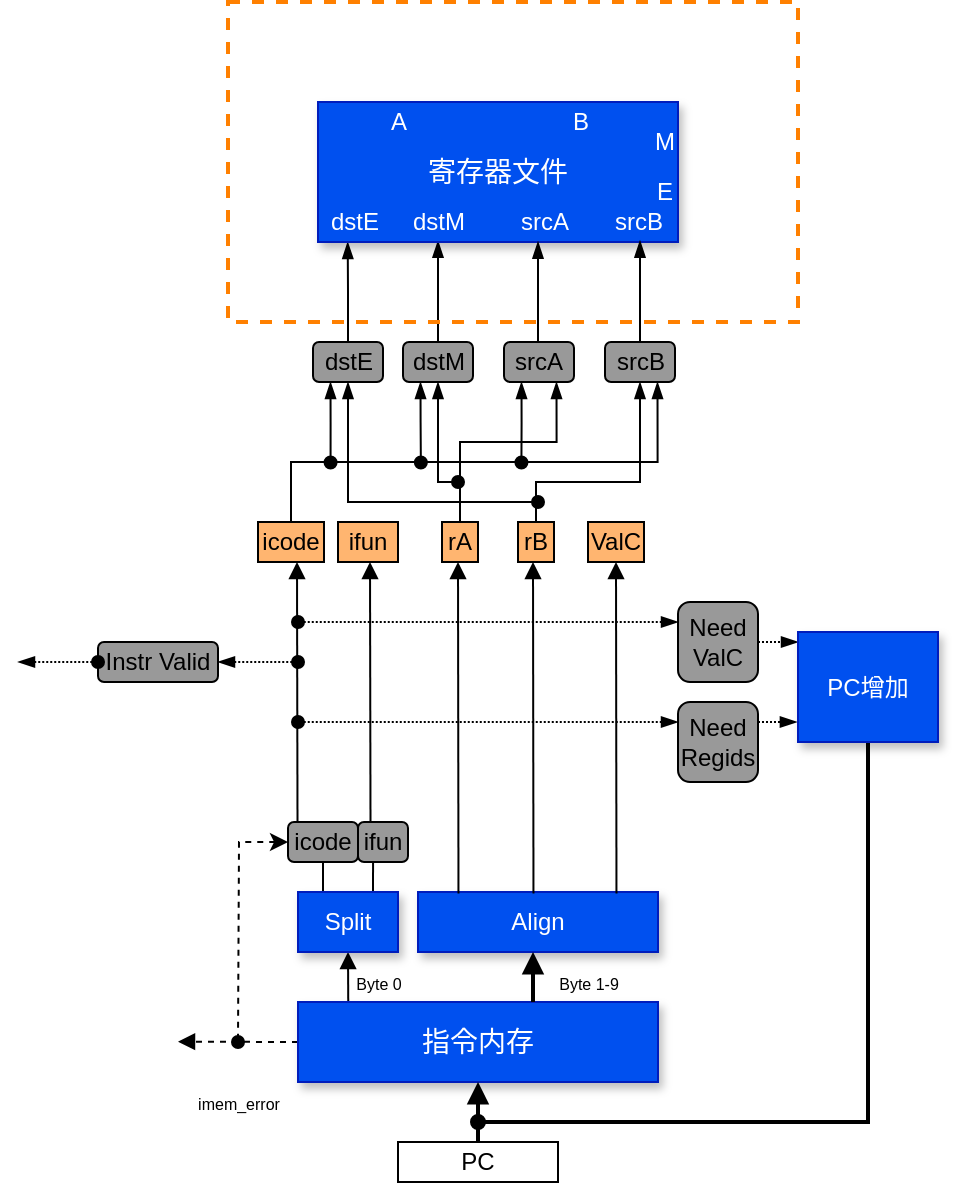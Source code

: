 <mxfile version="12.2.4" pages="1"><diagram id="330OC3FArHZUVUXuSvJJ" name="Page-1"><mxGraphModel dx="893" dy="686" grid="1" gridSize="10" guides="1" tooltips="1" connect="1" arrows="1" fold="1" page="1" pageScale="1" pageWidth="1654" pageHeight="2336" math="0" shadow="0"><root><mxCell id="0"/><mxCell id="1" parent="0"/><mxCell id="7" style="edgeStyle=none;rounded=0;orthogonalLoop=1;jettySize=auto;html=1;entryX=0.5;entryY=1;entryDx=0;entryDy=0;exitX=0.128;exitY=0.99;exitDx=0;exitDy=0;exitPerimeter=0;endArrow=block;endFill=1;" parent="1" source="9" target="4" edge="1"><mxGeometry relative="1" as="geometry"><mxPoint x="365" y="2159" as="sourcePoint"/></mxGeometry></mxCell><mxCell id="12" style="rounded=0;orthogonalLoop=1;jettySize=auto;html=1;exitX=0;exitY=0.5;exitDx=0;exitDy=0;strokeWidth=1;dashed=1;endArrow=block;endFill=1;" parent="1" source="2" edge="1"><mxGeometry relative="1" as="geometry"><mxPoint x="280.0" y="2179.828" as="targetPoint"/></mxGeometry></mxCell><mxCell id="2" value="&lt;font style=&quot;font-size: 14px&quot;&gt;指令内存&lt;/font&gt;" style="rounded=0;whiteSpace=wrap;html=1;fillColor=#0050ef;strokeColor=#001DBC;fontColor=#ffffff;comic=0;shadow=1;glass=0;" parent="1" vertex="1"><mxGeometry x="340" y="2160" width="180" height="40" as="geometry"/></mxCell><mxCell id="13" style="edgeStyle=none;rounded=0;orthogonalLoop=1;jettySize=auto;html=1;exitX=0.5;exitY=0;exitDx=0;exitDy=0;entryX=0.5;entryY=1;entryDx=0;entryDy=0;strokeWidth=2;endArrow=block;endFill=1;" parent="1" source="3" target="2" edge="1"><mxGeometry relative="1" as="geometry"/></mxCell><mxCell id="3" value="PC" style="rounded=0;whiteSpace=wrap;html=1;" parent="1" vertex="1"><mxGeometry x="390" y="2230" width="80" height="20" as="geometry"/></mxCell><mxCell id="19" style="edgeStyle=none;rounded=0;orthogonalLoop=1;jettySize=auto;html=1;exitX=0.25;exitY=0;exitDx=0;exitDy=0;entryX=0.5;entryY=1;entryDx=0;entryDy=0;strokeWidth=1;endArrow=none;endFill=0;" parent="1" source="4" target="15" edge="1"><mxGeometry relative="1" as="geometry"/></mxCell><mxCell id="20" style="edgeStyle=none;rounded=0;orthogonalLoop=1;jettySize=auto;html=1;exitX=0.75;exitY=0;exitDx=0;exitDy=0;entryX=0.301;entryY=1.005;entryDx=0;entryDy=0;endArrow=none;endFill=0;strokeWidth=1;entryPerimeter=0;" parent="1" source="4" target="16" edge="1"><mxGeometry relative="1" as="geometry"/></mxCell><mxCell id="4" value="Split" style="rounded=0;whiteSpace=wrap;html=1;fillColor=#0050ef;strokeColor=#001DBC;fontColor=#ffffff;shadow=1;" parent="1" vertex="1"><mxGeometry x="340" y="2105" width="50" height="30" as="geometry"/></mxCell><mxCell id="5" value="Align" style="rounded=0;whiteSpace=wrap;html=1;fillColor=#0050ef;strokeColor=#001DBC;fontColor=#ffffff;shadow=1;" parent="1" vertex="1"><mxGeometry x="400" y="2105" width="120" height="30" as="geometry"/></mxCell><mxCell id="8" style="edgeStyle=none;rounded=0;orthogonalLoop=1;jettySize=auto;html=1;entryX=0.5;entryY=1;entryDx=0;entryDy=0;strokeWidth=2;endArrow=block;endFill=1;" parent="1" edge="1"><mxGeometry relative="1" as="geometry"><mxPoint x="457.5" y="2160" as="sourcePoint"/><mxPoint x="457.5" y="2135" as="targetPoint"/></mxGeometry></mxCell><mxCell id="9" value="&lt;font style=&quot;font-size: 8px&quot;&gt;Byte 0&lt;/font&gt;" style="text;html=1;resizable=0;autosize=1;align=center;verticalAlign=middle;points=[];fillColor=none;strokeColor=none;rounded=0;" parent="1" vertex="1"><mxGeometry x="360" y="2140" width="40" height="20" as="geometry"/></mxCell><mxCell id="10" value="&lt;font style=&quot;font-size: 8px&quot;&gt;Byte 1-9&lt;/font&gt;" style="text;html=1;resizable=0;autosize=1;align=center;verticalAlign=middle;points=[];fillColor=none;strokeColor=none;rounded=0;" parent="1" vertex="1"><mxGeometry x="460" y="2140" width="50" height="20" as="geometry"/></mxCell><mxCell id="14" value="&lt;font style=&quot;font-size: 8px&quot;&gt;imem_error&lt;/font&gt;" style="text;html=1;resizable=0;autosize=1;align=center;verticalAlign=middle;points=[];fillColor=none;strokeColor=none;rounded=0;" parent="1" vertex="1"><mxGeometry x="280" y="2200" width="60" height="20" as="geometry"/></mxCell><mxCell id="26" style="edgeStyle=orthogonalEdgeStyle;rounded=0;orthogonalLoop=1;jettySize=auto;html=1;exitX=0;exitY=0.5;exitDx=0;exitDy=0;dashed=1;startArrow=classic;startFill=1;endArrow=oval;endFill=1;strokeWidth=1;" parent="1" source="15" edge="1"><mxGeometry relative="1" as="geometry"><mxPoint x="310" y="2180" as="targetPoint"/></mxGeometry></mxCell><mxCell id="15" value="icode" style="rounded=1;whiteSpace=wrap;html=1;fillColor=#999999;" parent="1" vertex="1"><mxGeometry x="335" y="2070" width="35" height="20" as="geometry"/></mxCell><mxCell id="28" style="edgeStyle=none;rounded=0;orthogonalLoop=1;jettySize=auto;html=1;exitX=0.25;exitY=0;exitDx=0;exitDy=0;startArrow=none;startFill=0;endArrow=block;endFill=1;strokeWidth=1;" parent="1" source="16" edge="1"><mxGeometry relative="1" as="geometry"><mxPoint x="376" y="1940" as="targetPoint"/></mxGeometry></mxCell><mxCell id="16" value="ifun" style="rounded=1;whiteSpace=wrap;html=1;fillColor=#999999;" parent="1" vertex="1"><mxGeometry x="370" y="2070" width="25" height="20" as="geometry"/></mxCell><mxCell id="62" style="edgeStyle=none;rounded=0;jumpSize=0;orthogonalLoop=1;jettySize=auto;html=1;exitX=1;exitY=0.5;exitDx=0;exitDy=0;dashed=1;dashPattern=1 1;startArrow=blockThin;startFill=1;endArrow=oval;endFill=1;strokeWidth=1;" parent="1" source="33" edge="1"><mxGeometry relative="1" as="geometry"><mxPoint x="340" y="1990" as="targetPoint"/></mxGeometry></mxCell><mxCell id="33" value="Instr Valid" style="rounded=1;whiteSpace=wrap;html=1;fillColor=#999999;" parent="1" vertex="1"><mxGeometry x="240" y="1980" width="60" height="20" as="geometry"/></mxCell><mxCell id="42" style="edgeStyle=none;rounded=0;orthogonalLoop=1;jettySize=auto;html=1;entryX=0;entryY=0.091;entryDx=0;entryDy=0;entryPerimeter=0;dashed=1;dashPattern=1 1;startArrow=none;startFill=0;endArrow=blockThin;endFill=1;strokeWidth=1;" parent="1" source="34" target="36" edge="1"><mxGeometry relative="1" as="geometry"/></mxCell><mxCell id="49" style="edgeStyle=none;rounded=0;jumpSize=0;orthogonalLoop=1;jettySize=auto;html=1;exitX=0;exitY=0.25;exitDx=0;exitDy=0;dashed=1;dashPattern=1 1;startArrow=blockThin;startFill=1;endArrow=oval;endFill=1;strokeWidth=1;" parent="1" source="34" edge="1"><mxGeometry relative="1" as="geometry"><mxPoint x="340" y="1970" as="targetPoint"/></mxGeometry></mxCell><mxCell id="34" value="Need&lt;br&gt;ValC" style="rounded=1;whiteSpace=wrap;html=1;fillColor=#999999;" parent="1" vertex="1"><mxGeometry x="530" y="1960" width="40" height="40" as="geometry"/></mxCell><mxCell id="40" style="edgeStyle=none;rounded=0;orthogonalLoop=1;jettySize=auto;html=1;exitX=1;exitY=0.25;exitDx=0;exitDy=0;entryX=-0.008;entryY=0.819;entryDx=0;entryDy=0;entryPerimeter=0;startArrow=none;startFill=0;endArrow=blockThin;endFill=1;strokeWidth=1;dashed=1;dashPattern=1 1;" parent="1" source="35" target="36" edge="1"><mxGeometry relative="1" as="geometry"/></mxCell><mxCell id="50" style="edgeStyle=none;rounded=0;jumpSize=0;orthogonalLoop=1;jettySize=auto;html=1;exitX=0;exitY=0.25;exitDx=0;exitDy=0;dashed=1;dashPattern=1 1;startArrow=blockThin;startFill=1;endArrow=oval;endFill=1;strokeWidth=1;" parent="1" source="35" edge="1"><mxGeometry relative="1" as="geometry"><mxPoint x="340" y="2020" as="targetPoint"/></mxGeometry></mxCell><mxCell id="35" value="Need&lt;br&gt;Regids" style="rounded=1;whiteSpace=wrap;html=1;fillColor=#999999;" parent="1" vertex="1"><mxGeometry x="530" y="2010" width="40" height="40" as="geometry"/></mxCell><mxCell id="38" style="edgeStyle=orthogonalEdgeStyle;rounded=0;orthogonalLoop=1;jettySize=auto;html=1;exitX=0.5;exitY=1;exitDx=0;exitDy=0;startArrow=none;startFill=0;endArrow=oval;endFill=1;strokeWidth=2;" parent="1" source="36" edge="1"><mxGeometry relative="1" as="geometry"><mxPoint x="430" y="2220" as="targetPoint"/><Array as="points"><mxPoint x="625" y="2220"/></Array></mxGeometry></mxCell><mxCell id="36" value="PC增加" style="rounded=0;whiteSpace=wrap;html=1;fillColor=#0050ef;strokeColor=#001DBC;fontColor=#ffffff;shadow=1;" parent="1" vertex="1"><mxGeometry x="590" y="1975" width="70" height="55" as="geometry"/></mxCell><mxCell id="48" style="edgeStyle=none;rounded=0;orthogonalLoop=1;jettySize=auto;html=1;exitX=0.25;exitY=0;exitDx=0;exitDy=0;startArrow=none;startFill=0;endArrow=block;endFill=1;strokeWidth=1;snapToPoint=1;" parent="1" edge="1"><mxGeometry relative="1" as="geometry"><mxPoint x="339.5" y="1940" as="targetPoint"/><mxPoint x="339.75" y="2070" as="sourcePoint"/></mxGeometry></mxCell><mxCell id="63" style="edgeStyle=none;rounded=0;jumpSize=0;orthogonalLoop=1;jettySize=auto;html=1;exitX=1;exitY=0.5;exitDx=0;exitDy=0;dashed=1;dashPattern=1 1;startArrow=blockThin;startFill=1;endArrow=oval;endFill=1;strokeWidth=1;" parent="1" edge="1"><mxGeometry relative="1" as="geometry"><mxPoint x="240" y="1990" as="targetPoint"/><mxPoint x="200" y="1990" as="sourcePoint"/></mxGeometry></mxCell><mxCell id="86" style="edgeStyle=orthogonalEdgeStyle;rounded=0;jumpSize=0;orthogonalLoop=1;jettySize=auto;html=1;exitX=0.5;exitY=0;exitDx=0;exitDy=0;entryX=0.75;entryY=1;entryDx=0;entryDy=0;startArrow=none;startFill=0;endArrow=blockThin;endFill=1;strokeWidth=1;" parent="1" source="64" target="85" edge="1"><mxGeometry relative="1" as="geometry"><Array as="points"><mxPoint x="336" y="1890"/><mxPoint x="520" y="1890"/></Array></mxGeometry></mxCell><mxCell id="64" value="&lt;font style=&quot;font-size: 12px&quot;&gt;icode&lt;/font&gt;" style="rounded=0;whiteSpace=wrap;html=1;shadow=0;glass=0;comic=0;strokeWidth=1;fillColor=#FFB570;gradientColor=none;" parent="1" vertex="1"><mxGeometry x="320" y="1920" width="33" height="20" as="geometry"/></mxCell><mxCell id="66" value="&lt;font style=&quot;font-size: 12px&quot;&gt;ifun&lt;/font&gt;" style="rounded=0;whiteSpace=wrap;html=1;shadow=0;glass=0;comic=0;strokeWidth=1;fillColor=#FFB570;gradientColor=none;" parent="1" vertex="1"><mxGeometry x="360" y="1920" width="30" height="20" as="geometry"/></mxCell><mxCell id="96" style="edgeStyle=orthogonalEdgeStyle;rounded=0;jumpSize=0;orthogonalLoop=1;jettySize=auto;html=1;exitX=0.5;exitY=0;exitDx=0;exitDy=0;entryX=0.75;entryY=1;entryDx=0;entryDy=0;startArrow=none;startFill=0;endArrow=blockThin;endFill=1;strokeWidth=1;" parent="1" source="67" target="84" edge="1"><mxGeometry relative="1" as="geometry"><Array as="points"><mxPoint x="421" y="1880"/><mxPoint x="469" y="1880"/></Array></mxGeometry></mxCell><mxCell id="67" value="&lt;font style=&quot;font-size: 12px&quot;&gt;rA&lt;/font&gt;" style="rounded=0;whiteSpace=wrap;html=1;shadow=0;glass=0;comic=0;strokeWidth=1;fillColor=#FFB570;gradientColor=none;" parent="1" vertex="1"><mxGeometry x="412" y="1920" width="18" height="20" as="geometry"/></mxCell><mxCell id="97" style="edgeStyle=orthogonalEdgeStyle;rounded=0;jumpSize=0;orthogonalLoop=1;jettySize=auto;html=1;exitX=0.5;exitY=0;exitDx=0;exitDy=0;entryX=0.5;entryY=1;entryDx=0;entryDy=0;startArrow=none;startFill=0;endArrow=blockThin;endFill=1;strokeWidth=1;" parent="1" source="68" target="85" edge="1"><mxGeometry relative="1" as="geometry"><Array as="points"><mxPoint x="459" y="1900"/><mxPoint x="511" y="1900"/></Array></mxGeometry></mxCell><mxCell id="68" value="&lt;font style=&quot;font-size: 12px&quot;&gt;rB&lt;/font&gt;" style="rounded=0;whiteSpace=wrap;html=1;shadow=0;glass=0;comic=0;strokeWidth=1;fillColor=#FFB570;gradientColor=none;" parent="1" vertex="1"><mxGeometry x="450" y="1920" width="18" height="20" as="geometry"/></mxCell><mxCell id="79" style="edgeStyle=none;rounded=0;jumpSize=0;orthogonalLoop=1;jettySize=auto;html=1;exitX=0.5;exitY=1;exitDx=0;exitDy=0;entryX=0.827;entryY=0.024;entryDx=0;entryDy=0;entryPerimeter=0;startArrow=block;startFill=1;endArrow=none;endFill=0;strokeWidth=1;" parent="1" source="69" target="5" edge="1"><mxGeometry relative="1" as="geometry"/></mxCell><mxCell id="69" value="&lt;font style=&quot;font-size: 12px&quot;&gt;ValC&lt;/font&gt;" style="rounded=0;whiteSpace=wrap;html=1;shadow=0;glass=0;comic=0;strokeWidth=1;fillColor=#FFB570;gradientColor=none;" parent="1" vertex="1"><mxGeometry x="485" y="1920" width="28" height="20" as="geometry"/></mxCell><mxCell id="80" style="edgeStyle=none;rounded=0;jumpSize=0;orthogonalLoop=1;jettySize=auto;html=1;exitX=0.5;exitY=1;exitDx=0;exitDy=0;entryX=0.827;entryY=0.024;entryDx=0;entryDy=0;entryPerimeter=0;startArrow=block;startFill=1;endArrow=none;endFill=0;strokeWidth=1;" parent="1" edge="1"><mxGeometry relative="1" as="geometry"><mxPoint x="457.5" y="1940" as="sourcePoint"/><mxPoint x="457.74" y="2105.72" as="targetPoint"/></mxGeometry></mxCell><mxCell id="81" style="edgeStyle=none;rounded=0;jumpSize=0;orthogonalLoop=1;jettySize=auto;html=1;exitX=0.5;exitY=1;exitDx=0;exitDy=0;entryX=0.827;entryY=0.024;entryDx=0;entryDy=0;entryPerimeter=0;startArrow=block;startFill=1;endArrow=none;endFill=0;strokeWidth=1;" parent="1" edge="1"><mxGeometry relative="1" as="geometry"><mxPoint x="420" y="1940" as="sourcePoint"/><mxPoint x="420.24" y="2105.72" as="targetPoint"/></mxGeometry></mxCell><mxCell id="98" style="edgeStyle=orthogonalEdgeStyle;rounded=0;jumpSize=0;orthogonalLoop=1;jettySize=auto;html=1;exitX=0.5;exitY=1;exitDx=0;exitDy=0;startArrow=blockThin;startFill=1;endArrow=oval;endFill=1;strokeWidth=1;" parent="1" source="82" edge="1"><mxGeometry relative="1" as="geometry"><mxPoint x="460" y="1910" as="targetPoint"/><Array as="points"><mxPoint x="365" y="1910"/></Array></mxGeometry></mxCell><mxCell id="99" style="edgeStyle=orthogonalEdgeStyle;rounded=0;jumpSize=0;orthogonalLoop=1;jettySize=auto;html=1;exitX=0.25;exitY=1;exitDx=0;exitDy=0;startArrow=blockThin;startFill=1;endArrow=oval;endFill=1;strokeWidth=1;" parent="1" source="82" edge="1"><mxGeometry relative="1" as="geometry"><mxPoint x="356.286" y="1890.286" as="targetPoint"/></mxGeometry></mxCell><mxCell id="103" style="edgeStyle=orthogonalEdgeStyle;rounded=0;jumpSize=0;orthogonalLoop=1;jettySize=auto;html=1;exitX=0.5;exitY=0;exitDx=0;exitDy=0;entryX=0.434;entryY=1;entryDx=0;entryDy=0;entryPerimeter=0;startArrow=none;startFill=0;endArrow=blockThin;endFill=1;strokeWidth=1;" parent="1" source="82" target="88" edge="1"><mxGeometry relative="1" as="geometry"/></mxCell><mxCell id="82" value="dstE" style="rounded=1;whiteSpace=wrap;html=1;fillColor=#999999;" parent="1" vertex="1"><mxGeometry x="347.5" y="1830" width="35" height="20" as="geometry"/></mxCell><mxCell id="100" style="edgeStyle=orthogonalEdgeStyle;rounded=0;jumpSize=0;orthogonalLoop=1;jettySize=auto;html=1;exitX=0.25;exitY=1;exitDx=0;exitDy=0;startArrow=blockThin;startFill=1;endArrow=oval;endFill=1;strokeWidth=1;" parent="1" source="83" edge="1"><mxGeometry relative="1" as="geometry"><mxPoint x="401.429" y="1890.286" as="targetPoint"/></mxGeometry></mxCell><mxCell id="102" style="edgeStyle=orthogonalEdgeStyle;rounded=0;jumpSize=0;orthogonalLoop=1;jettySize=auto;html=1;exitX=0.5;exitY=1;exitDx=0;exitDy=0;startArrow=blockThin;startFill=1;endArrow=oval;endFill=1;strokeWidth=1;" parent="1" source="83" edge="1"><mxGeometry relative="1" as="geometry"><mxPoint x="420" y="1900" as="targetPoint"/><Array as="points"><mxPoint x="410" y="1900"/></Array></mxGeometry></mxCell><mxCell id="105" style="edgeStyle=orthogonalEdgeStyle;rounded=0;jumpSize=0;orthogonalLoop=1;jettySize=auto;html=1;exitX=0.5;exitY=0;exitDx=0;exitDy=0;entryX=0.5;entryY=0.971;entryDx=0;entryDy=0;entryPerimeter=0;startArrow=none;startFill=0;endArrow=blockThin;endFill=1;strokeWidth=1;" parent="1" source="83" target="89" edge="1"><mxGeometry relative="1" as="geometry"/></mxCell><mxCell id="83" value="dstM" style="rounded=1;whiteSpace=wrap;html=1;fillColor=#999999;" parent="1" vertex="1"><mxGeometry x="392.5" y="1830" width="35" height="20" as="geometry"/></mxCell><mxCell id="101" style="edgeStyle=orthogonalEdgeStyle;rounded=0;jumpSize=0;orthogonalLoop=1;jettySize=auto;html=1;exitX=0.25;exitY=1;exitDx=0;exitDy=0;startArrow=blockThin;startFill=1;endArrow=oval;endFill=1;strokeWidth=1;" parent="1" source="84" edge="1"><mxGeometry relative="1" as="geometry"><mxPoint x="451.714" y="1890.286" as="targetPoint"/></mxGeometry></mxCell><mxCell id="84" value="srcA" style="rounded=1;whiteSpace=wrap;html=1;fillColor=#999999;" parent="1" vertex="1"><mxGeometry x="443" y="1830" width="35" height="20" as="geometry"/></mxCell><mxCell id="85" value="srcB" style="rounded=1;whiteSpace=wrap;html=1;fillColor=#999999;" parent="1" vertex="1"><mxGeometry x="493.5" y="1830" width="35" height="20" as="geometry"/></mxCell><mxCell id="87" value="&lt;span style=&quot;font-size: 14px&quot;&gt;寄存器文件&lt;/span&gt;" style="rounded=0;whiteSpace=wrap;html=1;fillColor=#0050ef;strokeColor=#001DBC;fontColor=#ffffff;comic=0;shadow=1;glass=0;" parent="1" vertex="1"><mxGeometry x="350" y="1710" width="180" height="70" as="geometry"/></mxCell><mxCell id="88" value="&lt;font color=&quot;#ffffff&quot;&gt;dstE&lt;/font&gt;" style="text;html=1;resizable=0;autosize=1;align=center;verticalAlign=middle;points=[];rounded=0;shadow=0;glass=0;comic=0;" parent="1" vertex="1"><mxGeometry x="347.5" y="1760" width="40" height="20" as="geometry"/></mxCell><mxCell id="89" value="&lt;font color=&quot;#ffffff&quot;&gt;dstM&lt;/font&gt;" style="text;html=1;resizable=0;autosize=1;align=center;verticalAlign=middle;points=[];rounded=0;shadow=0;glass=0;comic=0;" parent="1" vertex="1"><mxGeometry x="390" y="1760" width="40" height="20" as="geometry"/></mxCell><mxCell id="90" value="&lt;font color=&quot;#ffffff&quot;&gt;srcA&lt;/font&gt;" style="text;html=1;resizable=0;autosize=1;align=center;verticalAlign=middle;points=[];rounded=0;shadow=0;glass=0;comic=0;" parent="1" vertex="1"><mxGeometry x="443" y="1760" width="40" height="20" as="geometry"/></mxCell><mxCell id="91" value="&lt;font color=&quot;#ffffff&quot;&gt;srcB&lt;/font&gt;" style="text;html=1;resizable=0;autosize=1;align=center;verticalAlign=middle;points=[];rounded=0;shadow=0;glass=0;comic=0;" parent="1" vertex="1"><mxGeometry x="490" y="1760" width="40" height="20" as="geometry"/></mxCell><mxCell id="92" value="&lt;font color=&quot;#ffffff&quot;&gt;E&lt;/font&gt;" style="text;html=1;resizable=0;autosize=1;align=center;verticalAlign=middle;points=[];rounded=0;shadow=0;glass=0;comic=0;" parent="1" vertex="1"><mxGeometry x="513" y="1745" width="20" height="20" as="geometry"/></mxCell><mxCell id="93" value="&lt;font color=&quot;#ffffff&quot;&gt;M&lt;/font&gt;" style="text;html=1;resizable=0;autosize=1;align=center;verticalAlign=middle;points=[];rounded=0;shadow=0;glass=0;comic=0;" parent="1" vertex="1"><mxGeometry x="508" y="1720" width="30" height="20" as="geometry"/></mxCell><mxCell id="94" value="&lt;font color=&quot;#ffffff&quot;&gt;A&lt;/font&gt;" style="text;html=1;resizable=0;autosize=1;align=center;verticalAlign=middle;points=[];rounded=0;shadow=0;glass=0;comic=0;" parent="1" vertex="1"><mxGeometry x="380" y="1710" width="20" height="20" as="geometry"/></mxCell><mxCell id="95" value="&lt;font color=&quot;#ffffff&quot;&gt;B&lt;/font&gt;" style="text;html=1;resizable=0;autosize=1;align=center;verticalAlign=middle;points=[];rounded=0;shadow=0;glass=0;comic=0;" parent="1" vertex="1"><mxGeometry x="470.5" y="1710" width="20" height="20" as="geometry"/></mxCell><mxCell id="108" style="edgeStyle=orthogonalEdgeStyle;rounded=0;jumpSize=0;orthogonalLoop=1;jettySize=auto;html=1;exitX=0.5;exitY=0;exitDx=0;exitDy=0;entryX=0.5;entryY=0.971;entryDx=0;entryDy=0;entryPerimeter=0;startArrow=none;startFill=0;endArrow=blockThin;endFill=1;strokeWidth=1;" parent="1" edge="1"><mxGeometry relative="1" as="geometry"><mxPoint x="460" y="1830.5" as="sourcePoint"/><mxPoint x="460" y="1779.833" as="targetPoint"/></mxGeometry></mxCell><mxCell id="109" style="edgeStyle=orthogonalEdgeStyle;rounded=0;jumpSize=0;orthogonalLoop=1;jettySize=auto;html=1;exitX=0.5;exitY=0;exitDx=0;exitDy=0;entryX=0.5;entryY=0.971;entryDx=0;entryDy=0;entryPerimeter=0;startArrow=none;startFill=0;endArrow=blockThin;endFill=1;strokeWidth=1;" parent="1" edge="1"><mxGeometry relative="1" as="geometry"><mxPoint x="511" y="1830" as="sourcePoint"/><mxPoint x="511" y="1779.333" as="targetPoint"/></mxGeometry></mxCell><mxCell id="111" value="" style="rounded=0;whiteSpace=wrap;html=1;shadow=0;glass=0;comic=0;strokeWidth=2;fillColor=none;gradientColor=none;strokeColor=#FF8000;dashed=1;" parent="1" vertex="1"><mxGeometry x="305" y="1660" width="285" height="160" as="geometry"/></mxCell></root></mxGraphModel></diagram></mxfile>